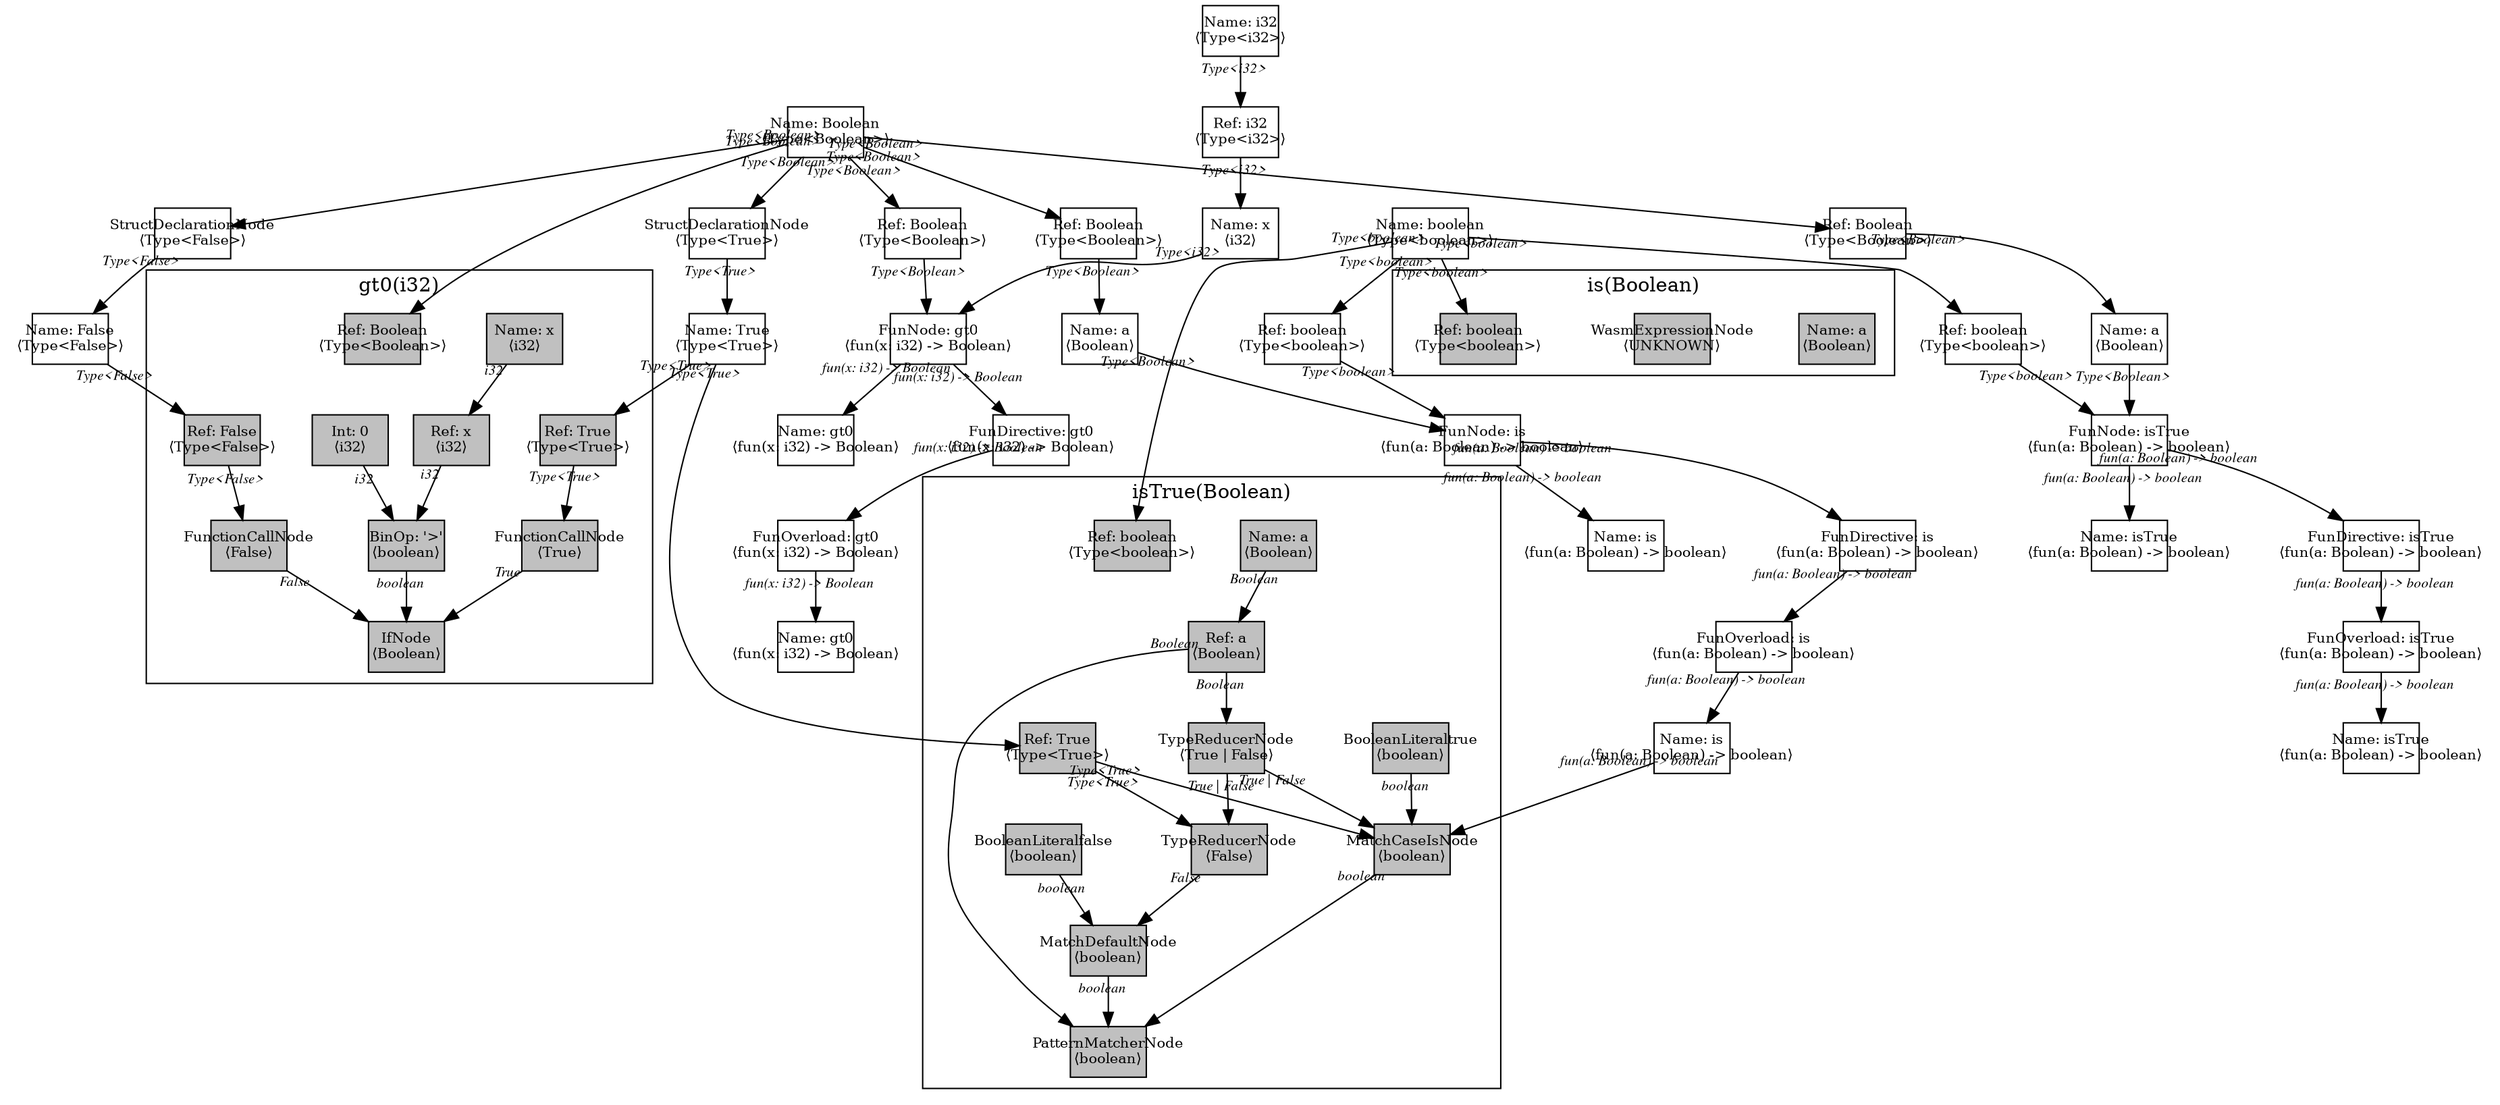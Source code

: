digraph Document {
  node [shape=box,fixedsize=shape fontsize=10]
  1 [label="Name: i32\n⟨Type<i32>⟩", fillcolor=grey];
  2 [label="Name: boolean\n⟨Type<boolean>⟩", fillcolor=grey];
  3 [label="Name: Boolean\n⟨Type<Boolean>⟩", fillcolor=grey];
  4 [label="StructDeclarationNode\n⟨Type<True>⟩", fillcolor=grey];
  5 [label="Name: True\n⟨Type<True>⟩", fillcolor=grey];
  6 [label="StructDeclarationNode\n⟨Type<False>⟩", fillcolor=grey];
  7 [label="Name: False\n⟨Type<False>⟩", fillcolor=grey];
  8 [label="FunOverload: gt0\n⟨fun(x: i32) -> Boolean⟩", fillcolor=grey];
  9 [label="FunDirective: gt0\n⟨fun(x: i32) -> Boolean⟩", fillcolor=grey];
  10 [label="FunNode: gt0\n⟨fun(x: i32) -> Boolean⟩", fillcolor=grey];
  11 [label="Ref: i32\n⟨Type<i32>⟩", fillcolor=grey];
  12 [label="Name: x\n⟨i32⟩", fillcolor=grey];
  13 [label="Ref: Boolean\n⟨Type<Boolean>⟩", fillcolor=grey];
  14 [label="Name: gt0\n⟨fun(x: i32) -> Boolean⟩", fillcolor=grey];
  15 [label="Name: gt0\n⟨fun(x: i32) -> Boolean⟩", fillcolor=grey];
  16 [label="FunOverload: isTrue\n⟨fun(a: Boolean) -> boolean⟩", fillcolor=grey];
  17 [label="FunDirective: isTrue\n⟨fun(a: Boolean) -> boolean⟩", fillcolor=grey];
  18 [label="FunNode: isTrue\n⟨fun(a: Boolean) -> boolean⟩", fillcolor=grey];
  19 [label="Ref: Boolean\n⟨Type<Boolean>⟩", fillcolor=grey];
  20 [label="Name: a\n⟨Boolean⟩", fillcolor=grey];
  21 [label="Ref: boolean\n⟨Type<boolean>⟩", fillcolor=grey];
  22 [label="Name: isTrue\n⟨fun(a: Boolean) -> boolean⟩", fillcolor=grey];
  23 [label="Name: isTrue\n⟨fun(a: Boolean) -> boolean⟩", fillcolor=grey];
  24 [label="FunOverload: is\n⟨fun(a: Boolean) -> boolean⟩", fillcolor=grey];
  25 [label="FunDirective: is\n⟨fun(a: Boolean) -> boolean⟩", fillcolor=grey];
  26 [label="FunNode: is\n⟨fun(a: Boolean) -> boolean⟩", fillcolor=grey];
  27 [label="Ref: Boolean\n⟨Type<Boolean>⟩", fillcolor=grey];
  28 [label="Name: a\n⟨Boolean⟩", fillcolor=grey];
  29 [label="Ref: boolean\n⟨Type<boolean>⟩", fillcolor=grey];
  30 [label="Name: is\n⟨fun(a: Boolean) -> boolean⟩", fillcolor=grey];
  31 [label="Name: is\n⟨fun(a: Boolean) -> boolean⟩", fillcolor=grey];
  subgraph cluster0 {
    node [style=filled, fillcolor=grey];
    32 [label="Name: x\n⟨i32⟩", fillcolor=grey];
    33 [label="IfNode\n⟨Boolean⟩", fillcolor=grey];
    34 [label="FunctionCallNode\n⟨True⟩", fillcolor=grey];
    35 [label="Ref: True\n⟨Type<True>⟩", fillcolor=grey];
    36 [label="BinOp: '>'\n⟨boolean⟩", fillcolor=grey];
    37 [label="Ref: x\n⟨i32⟩", fillcolor=grey];
    38 [label="Int: 0\n⟨i32⟩", fillcolor=grey];
    39 [label="FunctionCallNode\n⟨False⟩", fillcolor=grey];
    40 [label="Ref: False\n⟨Type<False>⟩", fillcolor=grey];
    41 [label="Ref: Boolean\n⟨Type<Boolean>⟩", fillcolor=grey];
    32 -> 37[taillabel="i32" labeldistance="1" fontname="times  italic" fontsize = 10 color="black" ];
    34 -> 33[taillabel="True" labeldistance="1" fontname="times  italic" fontsize = 10 color="black" ];
    35 -> 34[taillabel="Type<True>" labeldistance="1" fontname="times  italic" fontsize = 10 color="black" ];
    36 -> 33[taillabel="boolean" labeldistance="1" fontname="times  italic" fontsize = 10 color="black" ];
    37 -> 36[taillabel="i32" labeldistance="1" fontname="times  italic" fontsize = 10 color="black" ];
    38 -> 36[taillabel="i32" labeldistance="1" fontname="times  italic" fontsize = 10 color="black" ];
    39 -> 33[taillabel="False" labeldistance="1" fontname="times  italic" fontsize = 10 color="black" ];
    40 -> 39[taillabel="Type<False>" labeldistance="1" fontname="times  italic" fontsize = 10 color="black" ];
  label = "gt0(i32)";
}
  subgraph cluster1 {
    node [style=filled, fillcolor=grey];
    42 [label="Name: a\n⟨Boolean⟩", fillcolor=grey];
    43 [label="PatternMatcherNode\n⟨boolean⟩", fillcolor=grey];
    44 [label="Ref: a\n⟨Boolean⟩", fillcolor=grey];
    45 [label="MatchCaseIsNode\n⟨boolean⟩", fillcolor=grey];
    46 [label="Ref: True\n⟨Type<True>⟩", fillcolor=grey];
    47 [label="BooleanLiteraltrue\n⟨boolean⟩", fillcolor=grey];
    48 [label="TypeReducerNode\n⟨True | False⟩", fillcolor=grey];
    49 [label="MatchDefaultNode\n⟨boolean⟩", fillcolor=grey];
    50 [label="BooleanLiteralfalse\n⟨boolean⟩", fillcolor=grey];
    51 [label="TypeReducerNode\n⟨False⟩", fillcolor=grey];
    52 [label="Ref: boolean\n⟨Type<boolean>⟩", fillcolor=grey];
    42 -> 44[taillabel="Boolean" labeldistance="1" fontname="times  italic" fontsize = 10 color="black" ];
    44 -> 43[taillabel="Boolean" labeldistance="1" fontname="times  italic" fontsize = 10 color="black" ];
    44 -> 48[taillabel="Boolean" labeldistance="1" fontname="times  italic" fontsize = 10 color="black" ];
    45 -> 43[taillabel="boolean" labeldistance="1" fontname="times  italic" fontsize = 10 color="black" ];
    46 -> 45[taillabel="Type<True>" labeldistance="1" fontname="times  italic" fontsize = 10 color="black" ];
    46 -> 51[taillabel="Type<True>" labeldistance="1" fontname="times  italic" fontsize = 10 color="black" ];
    47 -> 45[taillabel="boolean" labeldistance="1" fontname="times  italic" fontsize = 10 color="black" ];
    48 -> 45[taillabel="True | False" labeldistance="1" fontname="times  italic" fontsize = 10 color="black" ];
    48 -> 51[taillabel="True | False" labeldistance="1" fontname="times  italic" fontsize = 10 color="black" ];
    49 -> 43[taillabel="boolean" labeldistance="1" fontname="times  italic" fontsize = 10 color="black" ];
    50 -> 49[taillabel="boolean" labeldistance="1" fontname="times  italic" fontsize = 10 color="black" ];
    51 -> 49[taillabel="False" labeldistance="1" fontname="times  italic" fontsize = 10 color="black" ];
  label = "isTrue(Boolean)";
}
  subgraph cluster2 {
    node [style=filled, fillcolor=grey];
    53 [label="Name: a\n⟨Boolean⟩", fillcolor=grey];
    54 [label="WasmExpressionNode\n⟨UNKNOWN⟩", fillcolor=grey];
    55 [label="Ref: boolean\n⟨Type<boolean>⟩", fillcolor=grey];
  label = "is(Boolean)";
}
  1 -> 11[taillabel="Type<i32>" labeldistance="1" fontname="times  italic" fontsize = 10 color="black" ];
  2 -> 21[taillabel="Type<boolean>" labeldistance="1" fontname="times  italic" fontsize = 10 color="black" ];
  2 -> 29[taillabel="Type<boolean>" labeldistance="1" fontname="times  italic" fontsize = 10 color="black" ];
  2 -> 52[taillabel="Type<boolean>" labeldistance="1" fontname="times  italic" fontsize = 10 color="black" ];
  2 -> 55[taillabel="Type<boolean>" labeldistance="1" fontname="times  italic" fontsize = 10 color="black" ];
  3 -> 4[taillabel="Type<Boolean>" labeldistance="1" fontname="times  italic" fontsize = 10 color="black" ];
  3 -> 6[taillabel="Type<Boolean>" labeldistance="1" fontname="times  italic" fontsize = 10 color="black" ];
  3 -> 13[taillabel="Type<Boolean>" labeldistance="1" fontname="times  italic" fontsize = 10 color="black" ];
  3 -> 19[taillabel="Type<Boolean>" labeldistance="1" fontname="times  italic" fontsize = 10 color="black" ];
  3 -> 27[taillabel="Type<Boolean>" labeldistance="1" fontname="times  italic" fontsize = 10 color="black" ];
  3 -> 41[taillabel="Type<Boolean>" labeldistance="1" fontname="times  italic" fontsize = 10 color="black" ];
  4 -> 5[taillabel="Type<True>" labeldistance="1" fontname="times  italic" fontsize = 10 color="black" ];
  5 -> 35[taillabel="Type<True>" labeldistance="1" fontname="times  italic" fontsize = 10 color="black" ];
  5 -> 46[taillabel="Type<True>" labeldistance="1" fontname="times  italic" fontsize = 10 color="black" ];
  6 -> 7[taillabel="Type<False>" labeldistance="1" fontname="times  italic" fontsize = 10 color="black" ];
  7 -> 40[taillabel="Type<False>" labeldistance="1" fontname="times  italic" fontsize = 10 color="black" ];
  8 -> 15[taillabel="fun(x: i32) -> Boolean" labeldistance="1" fontname="times  italic" fontsize = 10 color="black" ];
  9 -> 8[taillabel="fun(x: i32) -> Boolean" labeldistance="1" fontname="times  italic" fontsize = 10 color="black" ];
  10 -> 14[taillabel="fun(x: i32) -> Boolean" labeldistance="1" fontname="times  italic" fontsize = 10 color="black" ];
  10 -> 9[taillabel="fun(x: i32) -> Boolean" labeldistance="1" fontname="times  italic" fontsize = 10 color="black" ];
  11 -> 12[taillabel="Type<i32>" labeldistance="1" fontname="times  italic" fontsize = 10 color="black" ];
  12 -> 10[taillabel="Type<i32>" labeldistance="1" fontname="times  italic" fontsize = 10 color="black" ];
  13 -> 10[taillabel="Type<Boolean>" labeldistance="1" fontname="times  italic" fontsize = 10 color="black" ];
  16 -> 23[taillabel="fun(a: Boolean) -> boolean" labeldistance="1" fontname="times  italic" fontsize = 10 color="black" ];
  17 -> 16[taillabel="fun(a: Boolean) -> boolean" labeldistance="1" fontname="times  italic" fontsize = 10 color="black" ];
  18 -> 22[taillabel="fun(a: Boolean) -> boolean" labeldistance="1" fontname="times  italic" fontsize = 10 color="black" ];
  18 -> 17[taillabel="fun(a: Boolean) -> boolean" labeldistance="1" fontname="times  italic" fontsize = 10 color="black" ];
  19 -> 20[taillabel="Type<Boolean>" labeldistance="1" fontname="times  italic" fontsize = 10 color="black" ];
  20 -> 18[taillabel="Type<Boolean>" labeldistance="1" fontname="times  italic" fontsize = 10 color="black" ];
  21 -> 18[taillabel="Type<boolean>" labeldistance="1" fontname="times  italic" fontsize = 10 color="black" ];
  24 -> 31[taillabel="fun(a: Boolean) -> boolean" labeldistance="1" fontname="times  italic" fontsize = 10 color="black" ];
  25 -> 24[taillabel="fun(a: Boolean) -> boolean" labeldistance="1" fontname="times  italic" fontsize = 10 color="black" ];
  26 -> 30[taillabel="fun(a: Boolean) -> boolean" labeldistance="1" fontname="times  italic" fontsize = 10 color="black" ];
  26 -> 25[taillabel="fun(a: Boolean) -> boolean" labeldistance="1" fontname="times  italic" fontsize = 10 color="black" ];
  27 -> 28[taillabel="Type<Boolean>" labeldistance="1" fontname="times  italic" fontsize = 10 color="black" ];
  28 -> 26[taillabel="Type<Boolean>" labeldistance="1" fontname="times  italic" fontsize = 10 color="black" ];
  29 -> 26[taillabel="Type<boolean>" labeldistance="1" fontname="times  italic" fontsize = 10 color="black" ];
  31 -> 45[taillabel="fun(a: Boolean) -> boolean" labeldistance="1" fontname="times  italic" fontsize = 10 color="black" ];
  label="";
}
